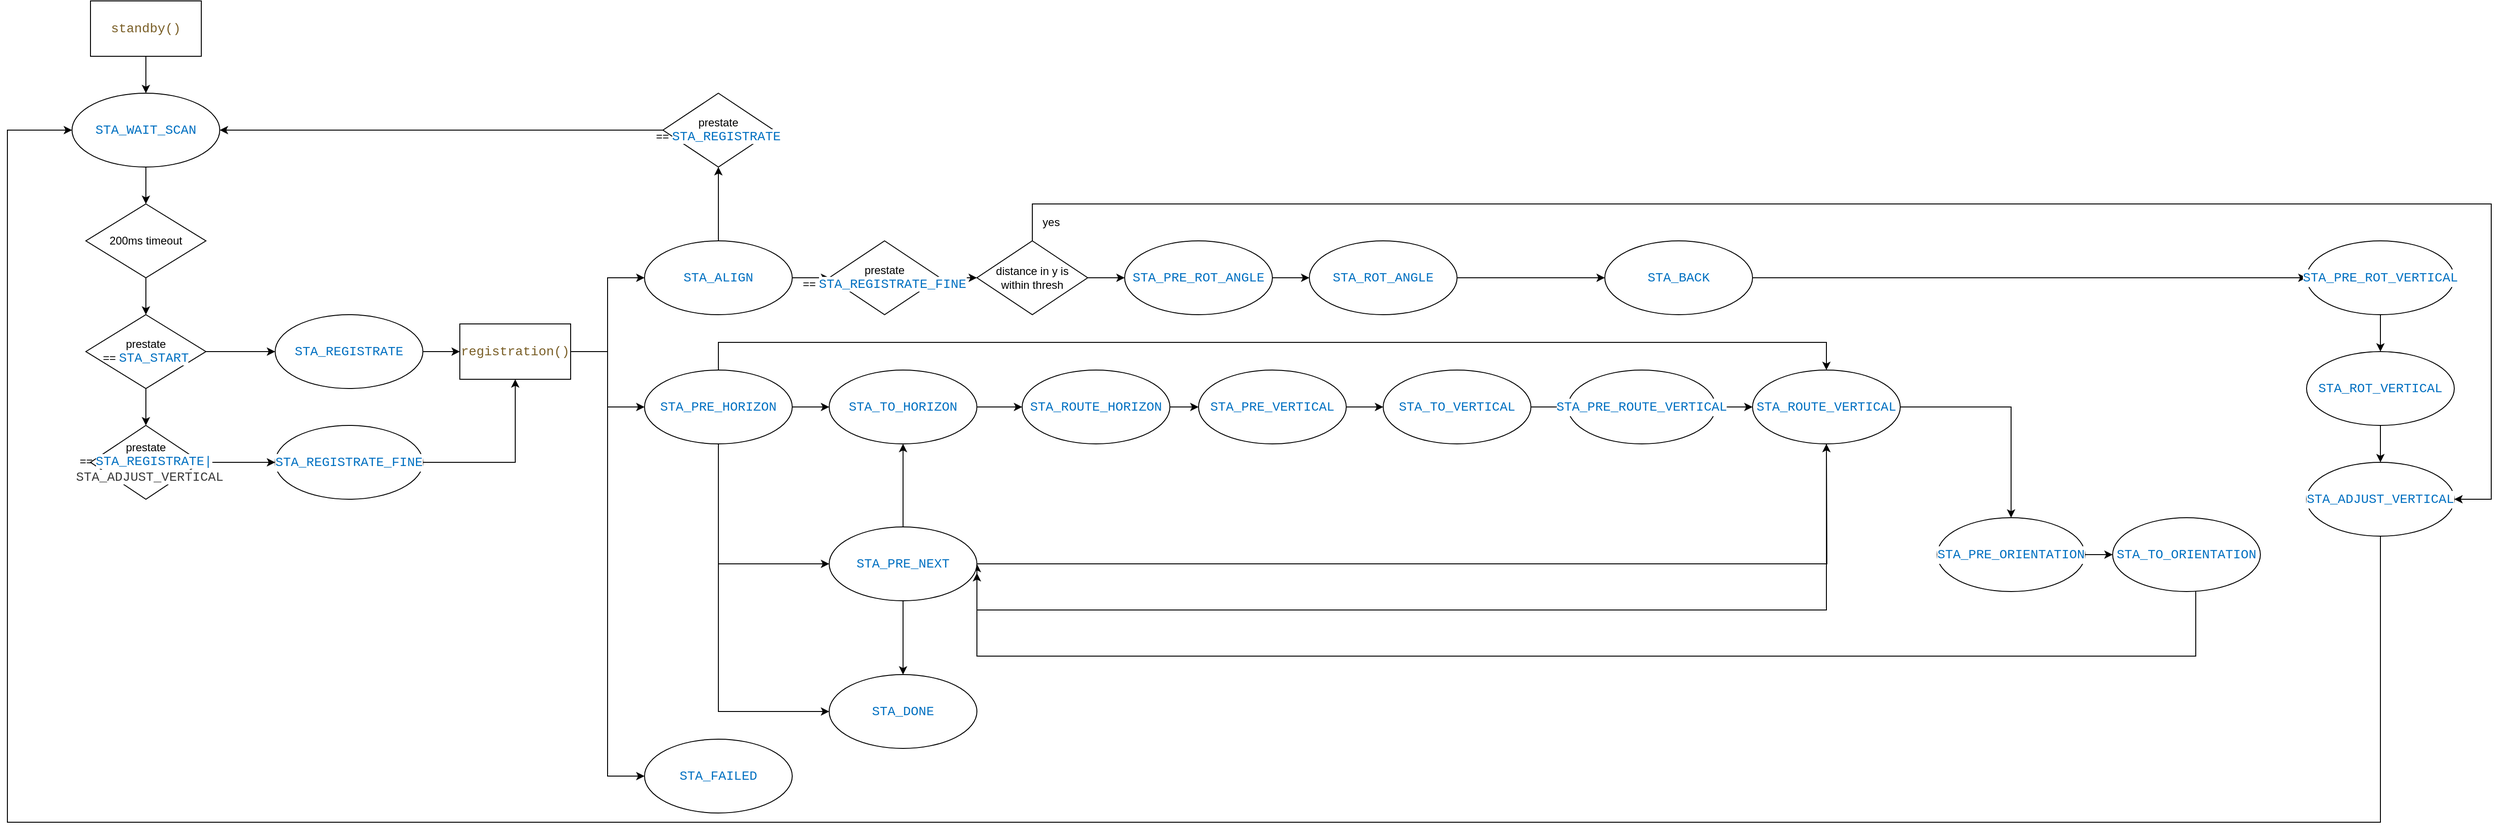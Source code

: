 <mxfile version="15.8.7" type="device" pages="2"><diagram id="l9FWyBnDOOhg4U37SiNT" name="Page-1"><mxGraphModel dx="1038" dy="737" grid="1" gridSize="10" guides="1" tooltips="1" connect="1" arrows="1" fold="1" page="1" pageScale="1" pageWidth="1169" pageHeight="827" math="0" shadow="0"><root><mxCell id="0"/><mxCell id="1" parent="0"/><mxCell id="QoWHIV-kgEG8GxANQtbI-22" style="edgeStyle=orthogonalEdgeStyle;rounded=0;orthogonalLoop=1;jettySize=auto;html=1;entryX=0;entryY=0.5;entryDx=0;entryDy=0;" parent="1" source="QoWHIV-kgEG8GxANQtbI-1" target="QoWHIV-kgEG8GxANQtbI-21" edge="1"><mxGeometry relative="1" as="geometry"/></mxCell><mxCell id="QoWHIV-kgEG8GxANQtbI-33" style="edgeStyle=orthogonalEdgeStyle;rounded=0;orthogonalLoop=1;jettySize=auto;html=1;entryX=0.5;entryY=1;entryDx=0;entryDy=0;" parent="1" source="QoWHIV-kgEG8GxANQtbI-1" target="QoWHIV-kgEG8GxANQtbI-30" edge="1"><mxGeometry relative="1" as="geometry"/></mxCell><mxCell id="QoWHIV-kgEG8GxANQtbI-1" value="&#10;&#10;&lt;div style=&quot;color: rgb(0, 0, 0); background-color: rgb(255, 255, 255); font-family: consolas, &amp;quot;courier new&amp;quot;, monospace; font-weight: normal; font-size: 14px; line-height: 19px;&quot;&gt;&lt;div&gt;&lt;span style=&quot;color: #0070c1&quot;&gt;STA_ALIGN&lt;/span&gt;&lt;/div&gt;&lt;/div&gt;&#10;&#10;" style="ellipse;whiteSpace=wrap;html=1;" parent="1" vertex="1"><mxGeometry x="760" y="320" width="160" height="80" as="geometry"/></mxCell><mxCell id="QoWHIV-kgEG8GxANQtbI-6" style="edgeStyle=orthogonalEdgeStyle;rounded=0;orthogonalLoop=1;jettySize=auto;html=1;exitX=0.5;exitY=1;exitDx=0;exitDy=0;entryX=0.5;entryY=0;entryDx=0;entryDy=0;" parent="1" source="QoWHIV-kgEG8GxANQtbI-2" target="QoWHIV-kgEG8GxANQtbI-5" edge="1"><mxGeometry relative="1" as="geometry"/></mxCell><mxCell id="QoWHIV-kgEG8GxANQtbI-2" value="&lt;div style=&quot;background-color: rgb(255 , 255 , 255) ; font-family: &amp;#34;consolas&amp;#34; , &amp;#34;courier new&amp;#34; , monospace ; font-size: 14px ; line-height: 19px&quot;&gt;&lt;span style=&quot;color: #0070c1&quot;&gt;STA_WAIT_SCAN&lt;/span&gt;&lt;/div&gt;" style="ellipse;whiteSpace=wrap;html=1;" parent="1" vertex="1"><mxGeometry x="140" y="160" width="160" height="80" as="geometry"/></mxCell><mxCell id="QoWHIV-kgEG8GxANQtbI-4" style="edgeStyle=orthogonalEdgeStyle;rounded=0;orthogonalLoop=1;jettySize=auto;html=1;exitX=0.5;exitY=1;exitDx=0;exitDy=0;entryX=0.5;entryY=0;entryDx=0;entryDy=0;" parent="1" source="QoWHIV-kgEG8GxANQtbI-3" target="QoWHIV-kgEG8GxANQtbI-2" edge="1"><mxGeometry relative="1" as="geometry"/></mxCell><mxCell id="QoWHIV-kgEG8GxANQtbI-3" value="&lt;div style=&quot;background-color: rgb(255 , 255 , 255) ; font-family: &amp;#34;consolas&amp;#34; , &amp;#34;courier new&amp;#34; , monospace ; font-size: 14px ; line-height: 19px&quot;&gt;&lt;span style=&quot;color: #795e26&quot;&gt;standby()&lt;/span&gt;&lt;/div&gt;" style="rounded=0;whiteSpace=wrap;html=1;" parent="1" vertex="1"><mxGeometry x="160" y="60" width="120" height="60" as="geometry"/></mxCell><mxCell id="QoWHIV-kgEG8GxANQtbI-12" style="edgeStyle=orthogonalEdgeStyle;rounded=0;orthogonalLoop=1;jettySize=auto;html=1;exitX=0.5;exitY=1;exitDx=0;exitDy=0;entryX=0.5;entryY=0;entryDx=0;entryDy=0;" parent="1" source="QoWHIV-kgEG8GxANQtbI-5" target="QoWHIV-kgEG8GxANQtbI-10" edge="1"><mxGeometry relative="1" as="geometry"/></mxCell><mxCell id="QoWHIV-kgEG8GxANQtbI-5" value="200ms timeout" style="rhombus;whiteSpace=wrap;html=1;" parent="1" vertex="1"><mxGeometry x="155" y="280" width="130" height="80" as="geometry"/></mxCell><mxCell id="QoWHIV-kgEG8GxANQtbI-17" style="edgeStyle=orthogonalEdgeStyle;rounded=0;orthogonalLoop=1;jettySize=auto;html=1;exitX=1;exitY=0.5;exitDx=0;exitDy=0;entryX=0;entryY=0.5;entryDx=0;entryDy=0;" parent="1" source="QoWHIV-kgEG8GxANQtbI-8" target="QoWHIV-kgEG8GxANQtbI-16" edge="1"><mxGeometry relative="1" as="geometry"/></mxCell><mxCell id="QoWHIV-kgEG8GxANQtbI-8" value="&#10;&#10;&lt;div style=&quot;color: rgb(0, 0, 0); background-color: rgb(255, 255, 255); font-family: consolas, &amp;quot;courier new&amp;quot;, monospace; font-weight: normal; font-size: 14px; line-height: 19px;&quot;&gt;&lt;div&gt;&lt;span style=&quot;color: #0070c1&quot;&gt;STA_REGISTRATE&lt;/span&gt;&lt;/div&gt;&lt;/div&gt;&#10;&#10;" style="ellipse;whiteSpace=wrap;html=1;" parent="1" vertex="1"><mxGeometry x="360" y="400" width="160" height="80" as="geometry"/></mxCell><mxCell id="QoWHIV-kgEG8GxANQtbI-45" style="edgeStyle=orthogonalEdgeStyle;rounded=0;orthogonalLoop=1;jettySize=auto;html=1;entryX=0.5;entryY=1;entryDx=0;entryDy=0;" parent="1" source="QoWHIV-kgEG8GxANQtbI-9" target="QoWHIV-kgEG8GxANQtbI-16" edge="1"><mxGeometry relative="1" as="geometry"/></mxCell><mxCell id="QoWHIV-kgEG8GxANQtbI-9" value="&lt;div style=&quot;background-color: rgb(255 , 255 , 255) ; font-family: &amp;#34;consolas&amp;#34; , &amp;#34;courier new&amp;#34; , monospace ; font-size: 14px ; line-height: 19px&quot;&gt;&lt;span style=&quot;color: #0070c1&quot;&gt;STA_REGISTRATE_FINE&lt;/span&gt;&lt;/div&gt;" style="ellipse;whiteSpace=wrap;html=1;" parent="1" vertex="1"><mxGeometry x="360" y="520" width="160" height="80" as="geometry"/></mxCell><mxCell id="QoWHIV-kgEG8GxANQtbI-11" style="edgeStyle=orthogonalEdgeStyle;rounded=0;orthogonalLoop=1;jettySize=auto;html=1;exitX=1;exitY=0.5;exitDx=0;exitDy=0;entryX=0;entryY=0.5;entryDx=0;entryDy=0;" parent="1" source="QoWHIV-kgEG8GxANQtbI-10" target="QoWHIV-kgEG8GxANQtbI-8" edge="1"><mxGeometry relative="1" as="geometry"/></mxCell><mxCell id="QoWHIV-kgEG8GxANQtbI-14" style="edgeStyle=orthogonalEdgeStyle;rounded=0;orthogonalLoop=1;jettySize=auto;html=1;exitX=0.5;exitY=1;exitDx=0;exitDy=0;entryX=0.5;entryY=0;entryDx=0;entryDy=0;" parent="1" source="QoWHIV-kgEG8GxANQtbI-10" target="QoWHIV-kgEG8GxANQtbI-13" edge="1"><mxGeometry relative="1" as="geometry"/></mxCell><mxCell id="QoWHIV-kgEG8GxANQtbI-10" value="prestate ==&amp;nbsp;&lt;span style=&quot;color: rgb(0 , 112 , 193) ; background-color: rgb(255 , 255 , 255) ; font-family: &amp;#34;consolas&amp;#34; , &amp;#34;courier new&amp;#34; , monospace ; font-size: 14px&quot;&gt;STA_START&lt;/span&gt;" style="rhombus;whiteSpace=wrap;html=1;" parent="1" vertex="1"><mxGeometry x="155" y="400" width="130" height="80" as="geometry"/></mxCell><mxCell id="QoWHIV-kgEG8GxANQtbI-15" style="edgeStyle=orthogonalEdgeStyle;rounded=0;orthogonalLoop=1;jettySize=auto;html=1;entryX=0;entryY=0.5;entryDx=0;entryDy=0;" parent="1" source="QoWHIV-kgEG8GxANQtbI-13" target="QoWHIV-kgEG8GxANQtbI-9" edge="1"><mxGeometry relative="1" as="geometry"/></mxCell><mxCell id="QoWHIV-kgEG8GxANQtbI-13" value="prestate ==&amp;nbsp;&lt;span style=&quot;color: rgb(0 , 112 , 193) ; background-color: rgb(255 , 255 , 255) ; font-family: &amp;quot;consolas&amp;quot; , &amp;quot;courier new&amp;quot; , monospace ; font-size: 14px&quot;&gt;STA_REGISTRATE|&lt;/span&gt;&lt;div&gt;&lt;span style=&quot;color: rgb(0 , 112 , 193) ; background-color: rgb(255 , 255 , 255) ; font-family: &amp;quot;consolas&amp;quot; , &amp;quot;courier new&amp;quot; , monospace ; font-size: 14px&quot;&gt;&amp;nbsp;&lt;/span&gt;&lt;span style=&quot;background-color: rgb(255, 255, 255); color: rgb(59, 59, 59); font-family: Consolas, &amp;quot;Courier New&amp;quot;, monospace; font-size: 14px; white-space: pre;&quot;&gt;STA_ADJUST_VERTICAL&lt;/span&gt;&lt;/div&gt;" style="rhombus;whiteSpace=wrap;html=1;" parent="1" vertex="1"><mxGeometry x="160" y="520" width="120" height="80" as="geometry"/></mxCell><mxCell id="QoWHIV-kgEG8GxANQtbI-19" style="edgeStyle=orthogonalEdgeStyle;rounded=0;orthogonalLoop=1;jettySize=auto;html=1;entryX=0;entryY=0.5;entryDx=0;entryDy=0;" parent="1" source="QoWHIV-kgEG8GxANQtbI-16" target="QoWHIV-kgEG8GxANQtbI-1" edge="1"><mxGeometry relative="1" as="geometry"/></mxCell><mxCell id="QoWHIV-kgEG8GxANQtbI-20" style="edgeStyle=orthogonalEdgeStyle;rounded=0;orthogonalLoop=1;jettySize=auto;html=1;entryX=0;entryY=0.5;entryDx=0;entryDy=0;" parent="1" source="QoWHIV-kgEG8GxANQtbI-16" target="QoWHIV-kgEG8GxANQtbI-18" edge="1"><mxGeometry relative="1" as="geometry"/></mxCell><mxCell id="QoWHIV-kgEG8GxANQtbI-47" style="edgeStyle=orthogonalEdgeStyle;rounded=0;orthogonalLoop=1;jettySize=auto;html=1;entryX=0;entryY=0.5;entryDx=0;entryDy=0;" parent="1" source="QoWHIV-kgEG8GxANQtbI-16" target="QoWHIV-kgEG8GxANQtbI-46" edge="1"><mxGeometry relative="1" as="geometry"/></mxCell><mxCell id="QoWHIV-kgEG8GxANQtbI-16" value="&lt;div style=&quot;background-color: rgb(255 , 255 , 255) ; font-family: &amp;#34;consolas&amp;#34; , &amp;#34;courier new&amp;#34; , monospace ; font-size: 14px ; line-height: 19px&quot;&gt;&lt;span style=&quot;color: #795e26&quot;&gt;registration()&lt;/span&gt;&lt;/div&gt;" style="rounded=0;whiteSpace=wrap;html=1;" parent="1" vertex="1"><mxGeometry x="560" y="410" width="120" height="60" as="geometry"/></mxCell><mxCell id="QoWHIV-kgEG8GxANQtbI-18" value="&lt;div style=&quot;background-color: rgb(255 , 255 , 255) ; font-family: &amp;#34;consolas&amp;#34; , &amp;#34;courier new&amp;#34; , monospace ; font-size: 14px ; line-height: 19px&quot;&gt;&lt;span style=&quot;color: #0070c1&quot;&gt;STA_FAILED&lt;/span&gt;&lt;/div&gt;" style="ellipse;whiteSpace=wrap;html=1;" parent="1" vertex="1"><mxGeometry x="760" y="860" width="160" height="80" as="geometry"/></mxCell><mxCell id="QoWHIV-kgEG8GxANQtbI-25" style="edgeStyle=orthogonalEdgeStyle;rounded=0;orthogonalLoop=1;jettySize=auto;html=1;entryX=0;entryY=0.5;entryDx=0;entryDy=0;" parent="1" source="QoWHIV-kgEG8GxANQtbI-21" target="QoWHIV-kgEG8GxANQtbI-24" edge="1"><mxGeometry relative="1" as="geometry"/></mxCell><mxCell id="QoWHIV-kgEG8GxANQtbI-21" value="prestate ==&amp;nbsp;&lt;span style=&quot;color: rgb(0 , 112 , 193) ; background-color: rgb(255 , 255 , 255) ; font-family: &amp;#34;consolas&amp;#34; , &amp;#34;courier new&amp;#34; , monospace ; font-size: 14px&quot;&gt;STA_REGISTRATE_FINE&lt;/span&gt;" style="rhombus;whiteSpace=wrap;html=1;" parent="1" vertex="1"><mxGeometry x="960" y="320" width="120" height="80" as="geometry"/></mxCell><mxCell id="QoWHIV-kgEG8GxANQtbI-27" style="edgeStyle=orthogonalEdgeStyle;rounded=0;orthogonalLoop=1;jettySize=auto;html=1;exitX=0.5;exitY=0;exitDx=0;exitDy=0;entryX=1;entryY=0.5;entryDx=0;entryDy=0;" parent="1" source="QoWHIV-kgEG8GxANQtbI-24" target="QoWHIV-kgEG8GxANQtbI-42" edge="1"><mxGeometry relative="1" as="geometry"><mxPoint x="1180" y="280" as="targetPoint"/><Array as="points"><mxPoint x="1180" y="280"/><mxPoint x="2760" y="280"/><mxPoint x="2760" y="600"/></Array></mxGeometry></mxCell><mxCell id="QoWHIV-kgEG8GxANQtbI-29" style="edgeStyle=orthogonalEdgeStyle;rounded=0;orthogonalLoop=1;jettySize=auto;html=1;entryX=0;entryY=0.5;entryDx=0;entryDy=0;" parent="1" source="QoWHIV-kgEG8GxANQtbI-24" target="QoWHIV-kgEG8GxANQtbI-26" edge="1"><mxGeometry relative="1" as="geometry"/></mxCell><mxCell id="QoWHIV-kgEG8GxANQtbI-24" value="distance in y is&lt;br&gt;within thresh" style="rhombus;whiteSpace=wrap;html=1;" parent="1" vertex="1"><mxGeometry x="1120" y="320" width="120" height="80" as="geometry"/></mxCell><mxCell id="QoWHIV-kgEG8GxANQtbI-35" style="edgeStyle=orthogonalEdgeStyle;rounded=0;orthogonalLoop=1;jettySize=auto;html=1;entryX=0;entryY=0.5;entryDx=0;entryDy=0;" parent="1" source="QoWHIV-kgEG8GxANQtbI-26" target="QoWHIV-kgEG8GxANQtbI-34" edge="1"><mxGeometry relative="1" as="geometry"/></mxCell><mxCell id="QoWHIV-kgEG8GxANQtbI-26" value="&lt;div style=&quot;background-color: rgb(255 , 255 , 255) ; font-family: &amp;#34;consolas&amp;#34; , &amp;#34;courier new&amp;#34; , monospace ; font-size: 14px ; line-height: 19px&quot;&gt;&lt;span style=&quot;color: #0070c1&quot;&gt;STA_PRE_ROT_ANGLE&lt;/span&gt;&lt;/div&gt;" style="ellipse;whiteSpace=wrap;html=1;" parent="1" vertex="1"><mxGeometry x="1280" y="320" width="160" height="80" as="geometry"/></mxCell><mxCell id="QoWHIV-kgEG8GxANQtbI-28" value="yes" style="text;html=1;align=center;verticalAlign=middle;resizable=0;points=[];autosize=1;strokeColor=none;fillColor=none;" parent="1" vertex="1"><mxGeometry x="1185" y="290" width="30" height="20" as="geometry"/></mxCell><mxCell id="QoWHIV-kgEG8GxANQtbI-32" style="edgeStyle=orthogonalEdgeStyle;rounded=0;orthogonalLoop=1;jettySize=auto;html=1;exitX=0;exitY=0.5;exitDx=0;exitDy=0;entryX=1;entryY=0.5;entryDx=0;entryDy=0;" parent="1" source="QoWHIV-kgEG8GxANQtbI-30" target="QoWHIV-kgEG8GxANQtbI-2" edge="1"><mxGeometry relative="1" as="geometry"/></mxCell><mxCell id="QoWHIV-kgEG8GxANQtbI-30" value="prestate ==&amp;nbsp;&lt;span style=&quot;color: rgb(0 , 112 , 193) ; background-color: rgb(255 , 255 , 255) ; font-family: &amp;#34;consolas&amp;#34; , &amp;#34;courier new&amp;#34; , monospace ; font-size: 14px&quot;&gt;STA_REGISTRATE&lt;/span&gt;" style="rhombus;whiteSpace=wrap;html=1;" parent="1" vertex="1"><mxGeometry x="780" y="160" width="120" height="80" as="geometry"/></mxCell><mxCell id="QoWHIV-kgEG8GxANQtbI-38" style="edgeStyle=orthogonalEdgeStyle;rounded=0;orthogonalLoop=1;jettySize=auto;html=1;entryX=0;entryY=0.5;entryDx=0;entryDy=0;" parent="1" source="QoWHIV-kgEG8GxANQtbI-34" target="QoWHIV-kgEG8GxANQtbI-36" edge="1"><mxGeometry relative="1" as="geometry"/></mxCell><mxCell id="QoWHIV-kgEG8GxANQtbI-34" value="&lt;div style=&quot;background-color: rgb(255 , 255 , 255) ; font-family: &amp;#34;consolas&amp;#34; , &amp;#34;courier new&amp;#34; , monospace ; font-size: 14px ; line-height: 19px&quot;&gt;&lt;div style=&quot;font-family: &amp;#34;consolas&amp;#34; , &amp;#34;courier new&amp;#34; , monospace ; line-height: 19px&quot;&gt;&lt;span style=&quot;color: #0070c1&quot;&gt;STA_ROT_ANGLE&lt;/span&gt;&lt;/div&gt;&lt;/div&gt;" style="ellipse;whiteSpace=wrap;html=1;" parent="1" vertex="1"><mxGeometry x="1480" y="320" width="160" height="80" as="geometry"/></mxCell><mxCell id="QoWHIV-kgEG8GxANQtbI-39" style="edgeStyle=orthogonalEdgeStyle;rounded=0;orthogonalLoop=1;jettySize=auto;html=1;entryX=0;entryY=0.5;entryDx=0;entryDy=0;" parent="1" source="QoWHIV-kgEG8GxANQtbI-36" target="QoWHIV-kgEG8GxANQtbI-37" edge="1"><mxGeometry relative="1" as="geometry"/></mxCell><mxCell id="QoWHIV-kgEG8GxANQtbI-36" value="&lt;div style=&quot;background-color: rgb(255 , 255 , 255) ; font-family: &amp;#34;consolas&amp;#34; , &amp;#34;courier new&amp;#34; , monospace ; font-size: 14px ; line-height: 19px&quot;&gt;&lt;div style=&quot;font-family: &amp;#34;consolas&amp;#34; , &amp;#34;courier new&amp;#34; , monospace ; line-height: 19px&quot;&gt;&lt;div style=&quot;font-family: &amp;#34;consolas&amp;#34; , &amp;#34;courier new&amp;#34; , monospace ; line-height: 19px&quot;&gt;&lt;span style=&quot;color: #0070c1&quot;&gt;STA_BACK&lt;/span&gt;&lt;/div&gt;&lt;/div&gt;&lt;/div&gt;" style="ellipse;whiteSpace=wrap;html=1;" parent="1" vertex="1"><mxGeometry x="1800" y="320" width="160" height="80" as="geometry"/></mxCell><mxCell id="QoWHIV-kgEG8GxANQtbI-41" style="edgeStyle=orthogonalEdgeStyle;rounded=0;orthogonalLoop=1;jettySize=auto;html=1;entryX=0.5;entryY=0;entryDx=0;entryDy=0;" parent="1" source="QoWHIV-kgEG8GxANQtbI-37" target="QoWHIV-kgEG8GxANQtbI-40" edge="1"><mxGeometry relative="1" as="geometry"/></mxCell><mxCell id="QoWHIV-kgEG8GxANQtbI-37" value="&lt;div style=&quot;background-color: rgb(255 , 255 , 255) ; font-family: &amp;#34;consolas&amp;#34; , &amp;#34;courier new&amp;#34; , monospace ; font-size: 14px ; line-height: 19px&quot;&gt;&lt;div style=&quot;font-family: &amp;#34;consolas&amp;#34; , &amp;#34;courier new&amp;#34; , monospace ; line-height: 19px&quot;&gt;&lt;div style=&quot;font-family: &amp;#34;consolas&amp;#34; , &amp;#34;courier new&amp;#34; , monospace ; line-height: 19px&quot;&gt;&lt;div style=&quot;font-family: &amp;#34;consolas&amp;#34; , &amp;#34;courier new&amp;#34; , monospace ; line-height: 19px&quot;&gt;&lt;span style=&quot;color: #0070c1&quot;&gt;STA_PRE_ROT_VERTICAL&lt;/span&gt;&lt;/div&gt;&lt;/div&gt;&lt;/div&gt;&lt;/div&gt;" style="ellipse;whiteSpace=wrap;html=1;" parent="1" vertex="1"><mxGeometry x="2560" y="320" width="160" height="80" as="geometry"/></mxCell><mxCell id="QoWHIV-kgEG8GxANQtbI-43" style="edgeStyle=orthogonalEdgeStyle;rounded=0;orthogonalLoop=1;jettySize=auto;html=1;exitX=0.5;exitY=1;exitDx=0;exitDy=0;entryX=0.5;entryY=0;entryDx=0;entryDy=0;" parent="1" source="QoWHIV-kgEG8GxANQtbI-40" target="QoWHIV-kgEG8GxANQtbI-42" edge="1"><mxGeometry relative="1" as="geometry"/></mxCell><mxCell id="QoWHIV-kgEG8GxANQtbI-40" value="&lt;div style=&quot;background-color: rgb(255 , 255 , 255) ; font-family: &amp;#34;consolas&amp;#34; , &amp;#34;courier new&amp;#34; , monospace ; font-size: 14px ; line-height: 19px&quot;&gt;&lt;div style=&quot;font-family: &amp;#34;consolas&amp;#34; , &amp;#34;courier new&amp;#34; , monospace ; line-height: 19px&quot;&gt;&lt;div style=&quot;font-family: &amp;#34;consolas&amp;#34; , &amp;#34;courier new&amp;#34; , monospace ; line-height: 19px&quot;&gt;&lt;div style=&quot;font-family: &amp;#34;consolas&amp;#34; , &amp;#34;courier new&amp;#34; , monospace ; line-height: 19px&quot;&gt;&lt;div style=&quot;font-family: &amp;#34;consolas&amp;#34; , &amp;#34;courier new&amp;#34; , monospace ; line-height: 19px&quot;&gt;&lt;span style=&quot;color: #0070c1&quot;&gt;STA_ROT_VERTICAL&lt;/span&gt;&lt;/div&gt;&lt;/div&gt;&lt;/div&gt;&lt;/div&gt;&lt;/div&gt;" style="ellipse;whiteSpace=wrap;html=1;" parent="1" vertex="1"><mxGeometry x="2560" y="440" width="160" height="80" as="geometry"/></mxCell><mxCell id="QoWHIV-kgEG8GxANQtbI-44" style="edgeStyle=orthogonalEdgeStyle;rounded=0;orthogonalLoop=1;jettySize=auto;html=1;exitX=0.5;exitY=1;exitDx=0;exitDy=0;entryX=0;entryY=0.5;entryDx=0;entryDy=0;" parent="1" source="QoWHIV-kgEG8GxANQtbI-42" target="QoWHIV-kgEG8GxANQtbI-2" edge="1"><mxGeometry relative="1" as="geometry"><Array as="points"><mxPoint x="2640" y="950"/><mxPoint x="70" y="950"/><mxPoint x="70" y="200"/></Array></mxGeometry></mxCell><mxCell id="QoWHIV-kgEG8GxANQtbI-42" value="&lt;div style=&quot;background-color: rgb(255 , 255 , 255) ; font-family: &amp;#34;consolas&amp;#34; , &amp;#34;courier new&amp;#34; , monospace ; font-size: 14px ; line-height: 19px&quot;&gt;&lt;div style=&quot;font-family: &amp;#34;consolas&amp;#34; , &amp;#34;courier new&amp;#34; , monospace ; line-height: 19px&quot;&gt;&lt;div style=&quot;font-family: &amp;#34;consolas&amp;#34; , &amp;#34;courier new&amp;#34; , monospace ; line-height: 19px&quot;&gt;&lt;div style=&quot;font-family: &amp;#34;consolas&amp;#34; , &amp;#34;courier new&amp;#34; , monospace ; line-height: 19px&quot;&gt;&lt;div style=&quot;font-family: &amp;#34;consolas&amp;#34; , &amp;#34;courier new&amp;#34; , monospace ; line-height: 19px&quot;&gt;&lt;div style=&quot;font-family: &amp;#34;consolas&amp;#34; , &amp;#34;courier new&amp;#34; , monospace ; line-height: 19px&quot;&gt;&lt;span style=&quot;color: #0070c1&quot;&gt;STA_ADJUST_VERTICAL&lt;/span&gt;&lt;/div&gt;&lt;/div&gt;&lt;/div&gt;&lt;/div&gt;&lt;/div&gt;&lt;/div&gt;" style="ellipse;whiteSpace=wrap;html=1;" parent="1" vertex="1"><mxGeometry x="2560" y="560" width="160" height="80" as="geometry"/></mxCell><mxCell id="QoWHIV-kgEG8GxANQtbI-49" style="edgeStyle=orthogonalEdgeStyle;rounded=0;orthogonalLoop=1;jettySize=auto;html=1;exitX=1;exitY=0.5;exitDx=0;exitDy=0;entryX=0;entryY=0.5;entryDx=0;entryDy=0;" parent="1" source="QoWHIV-kgEG8GxANQtbI-46" target="QoWHIV-kgEG8GxANQtbI-48" edge="1"><mxGeometry relative="1" as="geometry"/></mxCell><mxCell id="g8JUgaDyovOVWqCm_eGV-2" style="edgeStyle=orthogonalEdgeStyle;rounded=0;orthogonalLoop=1;jettySize=auto;html=1;exitX=0.5;exitY=1;exitDx=0;exitDy=0;entryX=0;entryY=0.5;entryDx=0;entryDy=0;" parent="1" source="QoWHIV-kgEG8GxANQtbI-46" target="g8JUgaDyovOVWqCm_eGV-1" edge="1"><mxGeometry relative="1" as="geometry"/></mxCell><mxCell id="g8JUgaDyovOVWqCm_eGV-4" style="edgeStyle=orthogonalEdgeStyle;rounded=0;orthogonalLoop=1;jettySize=auto;html=1;" parent="1" source="QoWHIV-kgEG8GxANQtbI-46" target="QoWHIV-kgEG8GxANQtbI-60" edge="1"><mxGeometry relative="1" as="geometry"><mxPoint x="2040" y="520" as="targetPoint"/><Array as="points"><mxPoint x="840" y="430"/><mxPoint x="2040" y="430"/></Array></mxGeometry></mxCell><mxCell id="g8JUgaDyovOVWqCm_eGV-11" style="edgeStyle=orthogonalEdgeStyle;rounded=0;orthogonalLoop=1;jettySize=auto;html=1;entryX=0;entryY=0.5;entryDx=0;entryDy=0;" parent="1" source="QoWHIV-kgEG8GxANQtbI-46" target="QoWHIV-kgEG8GxANQtbI-70" edge="1"><mxGeometry relative="1" as="geometry"><mxPoint x="910" y="820" as="targetPoint"/><Array as="points"><mxPoint x="840" y="830"/></Array></mxGeometry></mxCell><mxCell id="QoWHIV-kgEG8GxANQtbI-46" value="&lt;div style=&quot;background-color: rgb(255 , 255 , 255) ; font-family: &amp;#34;consolas&amp;#34; , &amp;#34;courier new&amp;#34; , monospace ; font-size: 14px ; line-height: 19px&quot;&gt;&lt;div style=&quot;font-family: &amp;#34;consolas&amp;#34; , &amp;#34;courier new&amp;#34; , monospace ; line-height: 19px&quot;&gt;&lt;span style=&quot;color: #0070c1&quot;&gt;STA_PRE_HORIZON&lt;/span&gt;&lt;/div&gt;&lt;/div&gt;" style="ellipse;whiteSpace=wrap;html=1;" parent="1" vertex="1"><mxGeometry x="760" y="460" width="160" height="80" as="geometry"/></mxCell><mxCell id="QoWHIV-kgEG8GxANQtbI-51" style="edgeStyle=orthogonalEdgeStyle;rounded=0;orthogonalLoop=1;jettySize=auto;html=1;exitX=1;exitY=0.5;exitDx=0;exitDy=0;entryX=0;entryY=0.5;entryDx=0;entryDy=0;" parent="1" source="QoWHIV-kgEG8GxANQtbI-48" target="QoWHIV-kgEG8GxANQtbI-50" edge="1"><mxGeometry relative="1" as="geometry"/></mxCell><mxCell id="QoWHIV-kgEG8GxANQtbI-48" value="&lt;div style=&quot;background-color: rgb(255 , 255 , 255) ; font-family: &amp;#34;consolas&amp;#34; , &amp;#34;courier new&amp;#34; , monospace ; font-size: 14px ; line-height: 19px&quot;&gt;&lt;div style=&quot;font-family: &amp;#34;consolas&amp;#34; , &amp;#34;courier new&amp;#34; , monospace ; line-height: 19px&quot;&gt;&lt;div style=&quot;font-family: &amp;#34;consolas&amp;#34; , &amp;#34;courier new&amp;#34; , monospace ; line-height: 19px&quot;&gt;&lt;span style=&quot;color: #0070c1&quot;&gt;STA_TO_HORIZON&lt;/span&gt;&lt;/div&gt;&lt;/div&gt;&lt;/div&gt;" style="ellipse;whiteSpace=wrap;html=1;" parent="1" vertex="1"><mxGeometry x="960" y="460" width="160" height="80" as="geometry"/></mxCell><mxCell id="QoWHIV-kgEG8GxANQtbI-55" style="edgeStyle=orthogonalEdgeStyle;rounded=0;orthogonalLoop=1;jettySize=auto;html=1;exitX=1;exitY=0.5;exitDx=0;exitDy=0;entryX=0;entryY=0.5;entryDx=0;entryDy=0;" parent="1" source="QoWHIV-kgEG8GxANQtbI-50" target="QoWHIV-kgEG8GxANQtbI-52" edge="1"><mxGeometry relative="1" as="geometry"/></mxCell><mxCell id="QoWHIV-kgEG8GxANQtbI-50" value="&lt;div style=&quot;background-color: rgb(255 , 255 , 255) ; font-family: &amp;#34;consolas&amp;#34; , &amp;#34;courier new&amp;#34; , monospace ; font-size: 14px ; line-height: 19px&quot;&gt;&lt;div style=&quot;font-family: &amp;#34;consolas&amp;#34; , &amp;#34;courier new&amp;#34; , monospace ; line-height: 19px&quot;&gt;&lt;div style=&quot;font-family: &amp;#34;consolas&amp;#34; , &amp;#34;courier new&amp;#34; , monospace ; line-height: 19px&quot;&gt;&lt;div style=&quot;font-family: &amp;#34;consolas&amp;#34; , &amp;#34;courier new&amp;#34; , monospace ; line-height: 19px&quot;&gt;&lt;span style=&quot;color: #0070c1&quot;&gt;STA_ROUTE_HORIZON&lt;/span&gt;&lt;/div&gt;&lt;/div&gt;&lt;/div&gt;&lt;/div&gt;" style="ellipse;whiteSpace=wrap;html=1;" parent="1" vertex="1"><mxGeometry x="1169" y="460" width="160" height="80" as="geometry"/></mxCell><mxCell id="QoWHIV-kgEG8GxANQtbI-57" style="edgeStyle=orthogonalEdgeStyle;rounded=0;orthogonalLoop=1;jettySize=auto;html=1;entryX=0;entryY=0.5;entryDx=0;entryDy=0;" parent="1" source="QoWHIV-kgEG8GxANQtbI-52" target="QoWHIV-kgEG8GxANQtbI-56" edge="1"><mxGeometry relative="1" as="geometry"/></mxCell><mxCell id="QoWHIV-kgEG8GxANQtbI-52" value="&lt;div style=&quot;background-color: rgb(255 , 255 , 255) ; font-family: &amp;#34;consolas&amp;#34; , &amp;#34;courier new&amp;#34; , monospace ; font-size: 14px ; line-height: 19px&quot;&gt;&lt;div style=&quot;font-family: &amp;#34;consolas&amp;#34; , &amp;#34;courier new&amp;#34; , monospace ; line-height: 19px&quot;&gt;&lt;div style=&quot;font-family: &amp;#34;consolas&amp;#34; , &amp;#34;courier new&amp;#34; , monospace ; line-height: 19px&quot;&gt;&lt;div style=&quot;font-family: &amp;#34;consolas&amp;#34; , &amp;#34;courier new&amp;#34; , monospace ; line-height: 19px&quot;&gt;&lt;div style=&quot;font-family: &amp;#34;consolas&amp;#34; , &amp;#34;courier new&amp;#34; , monospace ; line-height: 19px&quot;&gt;&lt;span style=&quot;color: #0070c1&quot;&gt;STA_PRE_VERTICAL&lt;/span&gt;&lt;/div&gt;&lt;/div&gt;&lt;/div&gt;&lt;/div&gt;&lt;/div&gt;" style="ellipse;whiteSpace=wrap;html=1;" parent="1" vertex="1"><mxGeometry x="1360" y="460" width="160" height="80" as="geometry"/></mxCell><mxCell id="QoWHIV-kgEG8GxANQtbI-59" style="edgeStyle=orthogonalEdgeStyle;rounded=0;orthogonalLoop=1;jettySize=auto;html=1;exitX=1;exitY=0.5;exitDx=0;exitDy=0;entryX=0;entryY=0.5;entryDx=0;entryDy=0;" parent="1" source="QoWHIV-kgEG8GxANQtbI-56" target="QoWHIV-kgEG8GxANQtbI-58" edge="1"><mxGeometry relative="1" as="geometry"/></mxCell><mxCell id="QoWHIV-kgEG8GxANQtbI-56" value="&lt;div style=&quot;background-color: rgb(255 , 255 , 255) ; font-family: &amp;#34;consolas&amp;#34; , &amp;#34;courier new&amp;#34; , monospace ; font-size: 14px ; line-height: 19px&quot;&gt;&lt;div style=&quot;font-family: &amp;#34;consolas&amp;#34; , &amp;#34;courier new&amp;#34; , monospace ; line-height: 19px&quot;&gt;&lt;div style=&quot;font-family: &amp;#34;consolas&amp;#34; , &amp;#34;courier new&amp;#34; , monospace ; line-height: 19px&quot;&gt;&lt;div style=&quot;font-family: &amp;#34;consolas&amp;#34; , &amp;#34;courier new&amp;#34; , monospace ; line-height: 19px&quot;&gt;&lt;div style=&quot;font-family: &amp;#34;consolas&amp;#34; , &amp;#34;courier new&amp;#34; , monospace ; line-height: 19px&quot;&gt;&lt;div style=&quot;font-family: &amp;#34;consolas&amp;#34; , &amp;#34;courier new&amp;#34; , monospace ; line-height: 19px&quot;&gt;&lt;span style=&quot;color: #0070c1&quot;&gt;STA_TO_VERTICAL&lt;/span&gt;&lt;/div&gt;&lt;/div&gt;&lt;/div&gt;&lt;/div&gt;&lt;/div&gt;&lt;/div&gt;" style="ellipse;whiteSpace=wrap;html=1;" parent="1" vertex="1"><mxGeometry x="1560" y="460" width="160" height="80" as="geometry"/></mxCell><mxCell id="QoWHIV-kgEG8GxANQtbI-61" style="edgeStyle=orthogonalEdgeStyle;rounded=0;orthogonalLoop=1;jettySize=auto;html=1;entryX=0;entryY=0.5;entryDx=0;entryDy=0;" parent="1" source="QoWHIV-kgEG8GxANQtbI-58" target="QoWHIV-kgEG8GxANQtbI-60" edge="1"><mxGeometry relative="1" as="geometry"/></mxCell><mxCell id="QoWHIV-kgEG8GxANQtbI-58" value="&lt;div style=&quot;background-color: rgb(255 , 255 , 255) ; font-family: &amp;#34;consolas&amp;#34; , &amp;#34;courier new&amp;#34; , monospace ; font-size: 14px ; line-height: 19px&quot;&gt;&lt;div style=&quot;font-family: &amp;#34;consolas&amp;#34; , &amp;#34;courier new&amp;#34; , monospace ; line-height: 19px&quot;&gt;&lt;div style=&quot;font-family: &amp;#34;consolas&amp;#34; , &amp;#34;courier new&amp;#34; , monospace ; line-height: 19px&quot;&gt;&lt;div style=&quot;font-family: &amp;#34;consolas&amp;#34; , &amp;#34;courier new&amp;#34; , monospace ; line-height: 19px&quot;&gt;&lt;div style=&quot;font-family: &amp;#34;consolas&amp;#34; , &amp;#34;courier new&amp;#34; , monospace ; line-height: 19px&quot;&gt;&lt;div style=&quot;font-family: &amp;#34;consolas&amp;#34; , &amp;#34;courier new&amp;#34; , monospace ; line-height: 19px&quot;&gt;&lt;div style=&quot;font-family: &amp;#34;consolas&amp;#34; , &amp;#34;courier new&amp;#34; , monospace ; line-height: 19px&quot;&gt;&lt;span style=&quot;color: #0070c1&quot;&gt;STA_PRE_ROUTE_VERTICAL&lt;/span&gt;&lt;/div&gt;&lt;/div&gt;&lt;/div&gt;&lt;/div&gt;&lt;/div&gt;&lt;/div&gt;&lt;/div&gt;" style="ellipse;whiteSpace=wrap;html=1;" parent="1" vertex="1"><mxGeometry x="1760" y="460" width="160" height="80" as="geometry"/></mxCell><mxCell id="g8JUgaDyovOVWqCm_eGV-12" style="edgeStyle=orthogonalEdgeStyle;rounded=0;orthogonalLoop=1;jettySize=auto;html=1;" parent="1" source="QoWHIV-kgEG8GxANQtbI-60" edge="1"><mxGeometry relative="1" as="geometry"><mxPoint x="1120" y="680" as="targetPoint"/><Array as="points"><mxPoint x="2040" y="720"/><mxPoint x="1120" y="720"/></Array></mxGeometry></mxCell><mxCell id="g8JUgaDyovOVWqCm_eGV-13" style="edgeStyle=orthogonalEdgeStyle;rounded=0;orthogonalLoop=1;jettySize=auto;html=1;entryX=0.5;entryY=0;entryDx=0;entryDy=0;" parent="1" source="QoWHIV-kgEG8GxANQtbI-60" target="QoWHIV-kgEG8GxANQtbI-64" edge="1"><mxGeometry relative="1" as="geometry"/></mxCell><mxCell id="QoWHIV-kgEG8GxANQtbI-60" value="&lt;div style=&quot;background-color: rgb(255 , 255 , 255) ; font-family: &amp;#34;consolas&amp;#34; , &amp;#34;courier new&amp;#34; , monospace ; font-size: 14px ; line-height: 19px&quot;&gt;&lt;div style=&quot;font-family: &amp;#34;consolas&amp;#34; , &amp;#34;courier new&amp;#34; , monospace ; line-height: 19px&quot;&gt;&lt;div style=&quot;font-family: &amp;#34;consolas&amp;#34; , &amp;#34;courier new&amp;#34; , monospace ; line-height: 19px&quot;&gt;&lt;div style=&quot;font-family: &amp;#34;consolas&amp;#34; , &amp;#34;courier new&amp;#34; , monospace ; line-height: 19px&quot;&gt;&lt;div style=&quot;font-family: &amp;#34;consolas&amp;#34; , &amp;#34;courier new&amp;#34; , monospace ; line-height: 19px&quot;&gt;&lt;div style=&quot;font-family: &amp;#34;consolas&amp;#34; , &amp;#34;courier new&amp;#34; , monospace ; line-height: 19px&quot;&gt;&lt;div style=&quot;font-family: &amp;#34;consolas&amp;#34; , &amp;#34;courier new&amp;#34; , monospace ; line-height: 19px&quot;&gt;&lt;div style=&quot;font-family: &amp;#34;consolas&amp;#34; , &amp;#34;courier new&amp;#34; , monospace ; line-height: 19px&quot;&gt;&lt;span style=&quot;color: #0070c1&quot;&gt;STA_ROUTE_VERTICAL&lt;/span&gt;&lt;/div&gt;&lt;/div&gt;&lt;/div&gt;&lt;/div&gt;&lt;/div&gt;&lt;/div&gt;&lt;/div&gt;&lt;/div&gt;" style="ellipse;whiteSpace=wrap;html=1;" parent="1" vertex="1"><mxGeometry x="1960" y="460" width="160" height="80" as="geometry"/></mxCell><mxCell id="QoWHIV-kgEG8GxANQtbI-68" style="edgeStyle=orthogonalEdgeStyle;rounded=0;orthogonalLoop=1;jettySize=auto;html=1;entryX=0;entryY=0.5;entryDx=0;entryDy=0;" parent="1" source="QoWHIV-kgEG8GxANQtbI-64" target="QoWHIV-kgEG8GxANQtbI-67" edge="1"><mxGeometry relative="1" as="geometry"/></mxCell><mxCell id="QoWHIV-kgEG8GxANQtbI-64" value="&lt;div style=&quot;background-color: rgb(255 , 255 , 255) ; font-family: &amp;#34;consolas&amp;#34; , &amp;#34;courier new&amp;#34; , monospace ; font-size: 14px ; line-height: 19px&quot;&gt;&lt;div style=&quot;font-family: &amp;#34;consolas&amp;#34; , &amp;#34;courier new&amp;#34; , monospace ; line-height: 19px&quot;&gt;&lt;div style=&quot;font-family: &amp;#34;consolas&amp;#34; , &amp;#34;courier new&amp;#34; , monospace ; line-height: 19px&quot;&gt;&lt;div style=&quot;font-family: &amp;#34;consolas&amp;#34; , &amp;#34;courier new&amp;#34; , monospace ; line-height: 19px&quot;&gt;&lt;div style=&quot;font-family: &amp;#34;consolas&amp;#34; , &amp;#34;courier new&amp;#34; , monospace ; line-height: 19px&quot;&gt;&lt;div style=&quot;font-family: &amp;#34;consolas&amp;#34; , &amp;#34;courier new&amp;#34; , monospace ; line-height: 19px&quot;&gt;&lt;div style=&quot;font-family: &amp;#34;consolas&amp;#34; , &amp;#34;courier new&amp;#34; , monospace ; line-height: 19px&quot;&gt;&lt;div style=&quot;font-family: &amp;#34;consolas&amp;#34; , &amp;#34;courier new&amp;#34; , monospace ; line-height: 19px&quot;&gt;&lt;div style=&quot;font-family: &amp;#34;consolas&amp;#34; , &amp;#34;courier new&amp;#34; , monospace ; line-height: 19px&quot;&gt;&lt;div style=&quot;font-family: &amp;#34;consolas&amp;#34; , &amp;#34;courier new&amp;#34; , monospace ; line-height: 19px&quot;&gt;&lt;span style=&quot;color: #0070c1&quot;&gt;STA_PRE_ORIENTATION&lt;/span&gt;&lt;/div&gt;&lt;/div&gt;&lt;/div&gt;&lt;/div&gt;&lt;/div&gt;&lt;/div&gt;&lt;/div&gt;&lt;/div&gt;&lt;/div&gt;&lt;/div&gt;" style="ellipse;whiteSpace=wrap;html=1;" parent="1" vertex="1"><mxGeometry x="2160" y="620" width="160" height="80" as="geometry"/></mxCell><mxCell id="QoWHIV-kgEG8GxANQtbI-73" style="edgeStyle=orthogonalEdgeStyle;rounded=0;orthogonalLoop=1;jettySize=auto;html=1;entryX=1;entryY=0.5;entryDx=0;entryDy=0;" parent="1" source="QoWHIV-kgEG8GxANQtbI-67" target="g8JUgaDyovOVWqCm_eGV-1" edge="1"><mxGeometry relative="1" as="geometry"><Array as="points"><mxPoint x="2440" y="770"/><mxPoint x="1120" y="770"/></Array></mxGeometry></mxCell><mxCell id="QoWHIV-kgEG8GxANQtbI-67" value="&lt;div style=&quot;background-color: rgb(255 , 255 , 255) ; font-family: &amp;#34;consolas&amp;#34; , &amp;#34;courier new&amp;#34; , monospace ; font-size: 14px ; line-height: 19px&quot;&gt;&lt;div style=&quot;font-family: &amp;#34;consolas&amp;#34; , &amp;#34;courier new&amp;#34; , monospace ; line-height: 19px&quot;&gt;&lt;div style=&quot;font-family: &amp;#34;consolas&amp;#34; , &amp;#34;courier new&amp;#34; , monospace ; line-height: 19px&quot;&gt;&lt;div style=&quot;font-family: &amp;#34;consolas&amp;#34; , &amp;#34;courier new&amp;#34; , monospace ; line-height: 19px&quot;&gt;&lt;div style=&quot;font-family: &amp;#34;consolas&amp;#34; , &amp;#34;courier new&amp;#34; , monospace ; line-height: 19px&quot;&gt;&lt;div style=&quot;font-family: &amp;#34;consolas&amp;#34; , &amp;#34;courier new&amp;#34; , monospace ; line-height: 19px&quot;&gt;&lt;div style=&quot;font-family: &amp;#34;consolas&amp;#34; , &amp;#34;courier new&amp;#34; , monospace ; line-height: 19px&quot;&gt;&lt;div style=&quot;font-family: &amp;#34;consolas&amp;#34; , &amp;#34;courier new&amp;#34; , monospace ; line-height: 19px&quot;&gt;&lt;div style=&quot;font-family: &amp;#34;consolas&amp;#34; , &amp;#34;courier new&amp;#34; , monospace ; line-height: 19px&quot;&gt;&lt;div style=&quot;font-family: &amp;#34;consolas&amp;#34; , &amp;#34;courier new&amp;#34; , monospace ; line-height: 19px&quot;&gt;&lt;div style=&quot;font-family: &amp;#34;consolas&amp;#34; , &amp;#34;courier new&amp;#34; , monospace ; line-height: 19px&quot;&gt;&lt;span style=&quot;color: #0070c1&quot;&gt;STA_TO_ORIENTATION&lt;/span&gt;&lt;/div&gt;&lt;/div&gt;&lt;/div&gt;&lt;/div&gt;&lt;/div&gt;&lt;/div&gt;&lt;/div&gt;&lt;/div&gt;&lt;/div&gt;&lt;/div&gt;&lt;/div&gt;" style="ellipse;whiteSpace=wrap;html=1;" parent="1" vertex="1"><mxGeometry x="2350" y="620" width="160" height="80" as="geometry"/></mxCell><mxCell id="QoWHIV-kgEG8GxANQtbI-70" value="&lt;div style=&quot;background-color: rgb(255 , 255 , 255) ; font-family: &amp;#34;consolas&amp;#34; , &amp;#34;courier new&amp;#34; , monospace ; font-size: 14px ; line-height: 19px&quot;&gt;&lt;div style=&quot;font-family: &amp;#34;consolas&amp;#34; , &amp;#34;courier new&amp;#34; , monospace ; line-height: 19px&quot;&gt;&lt;div style=&quot;font-family: &amp;#34;consolas&amp;#34; , &amp;#34;courier new&amp;#34; , monospace ; line-height: 19px&quot;&gt;&lt;div style=&quot;font-family: &amp;#34;consolas&amp;#34; , &amp;#34;courier new&amp;#34; , monospace ; line-height: 19px&quot;&gt;&lt;div style=&quot;font-family: &amp;#34;consolas&amp;#34; , &amp;#34;courier new&amp;#34; , monospace ; line-height: 19px&quot;&gt;&lt;div style=&quot;font-family: &amp;#34;consolas&amp;#34; , &amp;#34;courier new&amp;#34; , monospace ; line-height: 19px&quot;&gt;&lt;div style=&quot;font-family: &amp;#34;consolas&amp;#34; , &amp;#34;courier new&amp;#34; , monospace ; line-height: 19px&quot;&gt;&lt;div style=&quot;font-family: &amp;#34;consolas&amp;#34; , &amp;#34;courier new&amp;#34; , monospace ; line-height: 19px&quot;&gt;&lt;div style=&quot;font-family: &amp;#34;consolas&amp;#34; , &amp;#34;courier new&amp;#34; , monospace ; line-height: 19px&quot;&gt;&lt;span style=&quot;color: #0070c1&quot;&gt;STA_DONE&lt;/span&gt;&lt;/div&gt;&lt;/div&gt;&lt;/div&gt;&lt;/div&gt;&lt;/div&gt;&lt;/div&gt;&lt;/div&gt;&lt;/div&gt;&lt;/div&gt;" style="ellipse;whiteSpace=wrap;html=1;" parent="1" vertex="1"><mxGeometry x="960" y="790" width="160" height="80" as="geometry"/></mxCell><mxCell id="g8JUgaDyovOVWqCm_eGV-5" style="edgeStyle=orthogonalEdgeStyle;rounded=0;orthogonalLoop=1;jettySize=auto;html=1;" parent="1" source="g8JUgaDyovOVWqCm_eGV-1" target="QoWHIV-kgEG8GxANQtbI-48" edge="1"><mxGeometry relative="1" as="geometry"/></mxCell><mxCell id="g8JUgaDyovOVWqCm_eGV-6" style="edgeStyle=orthogonalEdgeStyle;rounded=0;orthogonalLoop=1;jettySize=auto;html=1;" parent="1" source="g8JUgaDyovOVWqCm_eGV-1" edge="1"><mxGeometry relative="1" as="geometry"><mxPoint x="2040" y="540" as="targetPoint"/></mxGeometry></mxCell><mxCell id="g8JUgaDyovOVWqCm_eGV-8" style="edgeStyle=orthogonalEdgeStyle;rounded=0;orthogonalLoop=1;jettySize=auto;html=1;entryX=0.5;entryY=0;entryDx=0;entryDy=0;" parent="1" source="g8JUgaDyovOVWqCm_eGV-1" target="QoWHIV-kgEG8GxANQtbI-70" edge="1"><mxGeometry relative="1" as="geometry"/></mxCell><mxCell id="g8JUgaDyovOVWqCm_eGV-1" value="&lt;div style=&quot;background-color: rgb(255 , 255 , 255) ; font-family: &amp;quot;consolas&amp;quot; , &amp;quot;courier new&amp;quot; , monospace ; font-size: 14px ; line-height: 19px&quot;&gt;&lt;div style=&quot;font-family: &amp;quot;consolas&amp;quot; , &amp;quot;courier new&amp;quot; , monospace ; line-height: 19px&quot;&gt;&lt;span style=&quot;color: #0070c1&quot;&gt;STA_PRE_NEXT&lt;/span&gt;&lt;/div&gt;&lt;/div&gt;" style="ellipse;whiteSpace=wrap;html=1;" parent="1" vertex="1"><mxGeometry x="960" y="630" width="160" height="80" as="geometry"/></mxCell></root></mxGraphModel></diagram><diagram id="xvQNt_-WgmLB8X9yWaBC" name="Page-2"><mxGraphModel dx="1038" dy="737" grid="1" gridSize="10" guides="1" tooltips="1" connect="1" arrows="1" fold="1" page="1" pageScale="1" pageWidth="1169" pageHeight="827" math="0" shadow="0"><root><mxCell id="E4xAJj0CBZcoo7xj7lMq-0"/><mxCell id="E4xAJj0CBZcoo7xj7lMq-1" parent="E4xAJj0CBZcoo7xj7lMq-0"/><mxCell id="YhuJ4JADn0FV57TJB7Jg-1" value="&lt;div style=&quot;background-color: rgb(255 , 255 , 255) ; font-family: &amp;#34;consolas&amp;#34; , &amp;#34;courier new&amp;#34; , monospace ; font-size: 14px ; line-height: 19px&quot;&gt;&lt;div style=&quot;color: rgb(59 , 59 , 59) ; font-family: &amp;#34;consolas&amp;#34; , &amp;#34;courier new&amp;#34; , monospace ; line-height: 19px&quot;&gt;&lt;span style=&quot;color: #0070c1&quot;&gt;STA_OFFSET_YAW&lt;/span&gt;&lt;/div&gt;&lt;/div&gt;" style="ellipse;whiteSpace=wrap;html=1;" vertex="1" parent="E4xAJj0CBZcoo7xj7lMq-1"><mxGeometry x="80" y="160" width="160" height="80" as="geometry"/></mxCell><mxCell id="M2ltBVWbIbfmCpkhWMew-71" style="edgeStyle=orthogonalEdgeStyle;rounded=0;orthogonalLoop=1;jettySize=auto;html=1;exitX=0.5;exitY=1;exitDx=0;exitDy=0;entryX=0.5;entryY=0;entryDx=0;entryDy=0;" edge="1" parent="E4xAJj0CBZcoo7xj7lMq-1" source="YhuJ4JADn0FV57TJB7Jg-3" target="YhuJ4JADn0FV57TJB7Jg-1"><mxGeometry relative="1" as="geometry"/></mxCell><mxCell id="YhuJ4JADn0FV57TJB7Jg-3" value="&lt;div style=&quot;background-color: rgb(255 , 255 , 255) ; font-family: &amp;#34;consolas&amp;#34; , &amp;#34;courier new&amp;#34; , monospace ; font-size: 14px ; line-height: 19px&quot;&gt;&lt;span style=&quot;color: #795e26&quot;&gt;standby()&lt;/span&gt;&lt;/div&gt;" style="rounded=0;whiteSpace=wrap;html=1;" vertex="1" parent="E4xAJj0CBZcoo7xj7lMq-1"><mxGeometry x="100" y="50" width="120" height="60" as="geometry"/></mxCell><mxCell id="M2ltBVWbIbfmCpkhWMew-72" value="&lt;div style=&quot;background-color: rgb(255 , 255 , 255) ; font-family: &amp;#34;consolas&amp;#34; , &amp;#34;courier new&amp;#34; , monospace ; font-size: 14px ; line-height: 19px&quot;&gt;&lt;div style=&quot;color: rgb(59 , 59 , 59) ; font-family: &amp;#34;consolas&amp;#34; , &amp;#34;courier new&amp;#34; , monospace ; line-height: 19px&quot;&gt;&lt;div style=&quot;font-family: &amp;#34;consolas&amp;#34; , &amp;#34;courier new&amp;#34; , monospace ; line-height: 19px&quot;&gt;&lt;span style=&quot;color: #0070c1&quot;&gt;STA_OFFSET_ROTATING&lt;/span&gt;&lt;/div&gt;&lt;/div&gt;&lt;/div&gt;" style="ellipse;whiteSpace=wrap;html=1;strokeWidth=6;" vertex="1" parent="E4xAJj0CBZcoo7xj7lMq-1"><mxGeometry x="400" y="160" width="160" height="80" as="geometry"/></mxCell><mxCell id="M2ltBVWbIbfmCpkhWMew-77" value="yaw != 0" style="text;html=1;align=center;verticalAlign=middle;resizable=0;points=[];autosize=1;strokeColor=none;fillColor=none;" vertex="1" parent="E4xAJj0CBZcoo7xj7lMq-1"><mxGeometry x="250" y="210" width="60" height="20" as="geometry"/></mxCell><mxCell id="M2ltBVWbIbfmCpkhWMew-81" value="&lt;div style=&quot;background-color: rgb(255 , 255 , 255) ; font-family: &amp;#34;consolas&amp;#34; , &amp;#34;courier new&amp;#34; , monospace ; font-size: 14px ; line-height: 19px&quot;&gt;&lt;div style=&quot;color: rgb(59 , 59 , 59) ; font-family: &amp;#34;consolas&amp;#34; , &amp;#34;courier new&amp;#34; , monospace ; line-height: 19px&quot;&gt;&lt;div style=&quot;font-family: &amp;#34;consolas&amp;#34; , &amp;#34;courier new&amp;#34; , monospace ; line-height: 19px&quot;&gt;&lt;div style=&quot;font-family: &amp;#34;consolas&amp;#34; , &amp;#34;courier new&amp;#34; , monospace ; line-height: 19px&quot;&gt;&lt;span style=&quot;color: #0070c1&quot;&gt;STA_OFFSET_Y&lt;/span&gt;&lt;/div&gt;&lt;/div&gt;&lt;/div&gt;&lt;/div&gt;" style="ellipse;whiteSpace=wrap;html=1;" vertex="1" parent="E4xAJj0CBZcoo7xj7lMq-1"><mxGeometry x="720" y="160" width="160" height="80" as="geometry"/></mxCell><mxCell id="M2ltBVWbIbfmCpkhWMew-83" value="" style="curved=1;endArrow=classic;html=1;rounded=0;exitX=1;exitY=0;exitDx=0;exitDy=0;entryX=0;entryY=0;entryDx=0;entryDy=0;" edge="1" parent="E4xAJj0CBZcoo7xj7lMq-1" source="M2ltBVWbIbfmCpkhWMew-72" target="M2ltBVWbIbfmCpkhWMew-81"><mxGeometry width="50" height="50" relative="1" as="geometry"><mxPoint x="630" y="170" as="sourcePoint"/><mxPoint x="680" y="120" as="targetPoint"/><Array as="points"><mxPoint x="600" y="150"/><mxPoint x="690" y="150"/></Array></mxGeometry></mxCell><mxCell id="M2ltBVWbIbfmCpkhWMew-84" value="" style="curved=1;endArrow=classic;html=1;rounded=0;entryX=1;entryY=0.5;entryDx=0;entryDy=0;exitX=0;exitY=1;exitDx=0;exitDy=0;" edge="1" parent="E4xAJj0CBZcoo7xj7lMq-1" source="M2ltBVWbIbfmCpkhWMew-81" target="M2ltBVWbIbfmCpkhWMew-72"><mxGeometry width="50" height="50" relative="1" as="geometry"><mxPoint x="650" y="320" as="sourcePoint"/><mxPoint x="700" y="270" as="targetPoint"/><Array as="points"><mxPoint x="650" y="270"/></Array></mxGeometry></mxCell><mxCell id="M2ltBVWbIbfmCpkhWMew-85" value="y != 0" style="text;html=1;align=center;verticalAlign=middle;resizable=0;points=[];autosize=1;strokeColor=none;fillColor=none;" vertex="1" parent="E4xAJj0CBZcoo7xj7lMq-1"><mxGeometry x="640" y="210" width="50" height="20" as="geometry"/></mxCell><mxCell id="M2ltBVWbIbfmCpkhWMew-86" value="&lt;div style=&quot;background-color: rgb(255 , 255 , 255) ; font-family: &amp;#34;consolas&amp;#34; , &amp;#34;courier new&amp;#34; , monospace ; font-size: 14px ; line-height: 19px&quot;&gt;&lt;div style=&quot;color: rgb(59 , 59 , 59) ; font-family: &amp;#34;consolas&amp;#34; , &amp;#34;courier new&amp;#34; , monospace ; line-height: 19px&quot;&gt;&lt;div style=&quot;font-family: &amp;#34;consolas&amp;#34; , &amp;#34;courier new&amp;#34; , monospace ; line-height: 19px&quot;&gt;&lt;div style=&quot;font-family: &amp;#34;consolas&amp;#34; , &amp;#34;courier new&amp;#34; , monospace ; line-height: 19px&quot;&gt;&lt;span style=&quot;color: #0070c1&quot;&gt;STA_OFFSET_FORWARD&lt;/span&gt;&lt;/div&gt;&lt;/div&gt;&lt;/div&gt;&lt;/div&gt;" style="ellipse;whiteSpace=wrap;html=1;" vertex="1" parent="E4xAJj0CBZcoo7xj7lMq-1"><mxGeometry x="400" y="360" width="160" height="80" as="geometry"/></mxCell><mxCell id="M2ltBVWbIbfmCpkhWMew-87" value="" style="curved=1;endArrow=classic;html=1;rounded=0;entryX=0.5;entryY=0;entryDx=0;entryDy=0;exitX=0.5;exitY=1;exitDx=0;exitDy=0;" edge="1" parent="E4xAJj0CBZcoo7xj7lMq-1" source="M2ltBVWbIbfmCpkhWMew-72" target="M2ltBVWbIbfmCpkhWMew-86"><mxGeometry width="50" height="50" relative="1" as="geometry"><mxPoint x="350" y="340" as="sourcePoint"/><mxPoint x="390" y="310" as="targetPoint"/><Array as="points"><mxPoint x="460" y="300"/></Array></mxGeometry></mxCell><mxCell id="M2ltBVWbIbfmCpkhWMew-88" value="&lt;div style=&quot;background-color: rgb(255 , 255 , 255) ; font-family: &amp;#34;consolas&amp;#34; , &amp;#34;courier new&amp;#34; , monospace ; font-size: 14px ; line-height: 19px&quot;&gt;&lt;div style=&quot;color: rgb(59 , 59 , 59) ; font-family: &amp;#34;consolas&amp;#34; , &amp;#34;courier new&amp;#34; , monospace ; line-height: 19px&quot;&gt;&lt;div style=&quot;font-family: &amp;#34;consolas&amp;#34; , &amp;#34;courier new&amp;#34; , monospace ; line-height: 19px&quot;&gt;&lt;div style=&quot;font-family: &amp;#34;consolas&amp;#34; , &amp;#34;courier new&amp;#34; , monospace ; line-height: 19px&quot;&gt;&lt;span style=&quot;color: #0070c1&quot;&gt;STA_OFFSET_MOVING&lt;/span&gt;&lt;/div&gt;&lt;/div&gt;&lt;/div&gt;&lt;/div&gt;" style="ellipse;whiteSpace=wrap;html=1;strokeWidth=6;" vertex="1" parent="E4xAJj0CBZcoo7xj7lMq-1"><mxGeometry x="400" y="560" width="160" height="80" as="geometry"/></mxCell><mxCell id="M2ltBVWbIbfmCpkhWMew-89" value="" style="curved=1;endArrow=classic;html=1;rounded=0;exitX=0.5;exitY=1;exitDx=0;exitDy=0;entryX=0.5;entryY=0;entryDx=0;entryDy=0;" edge="1" parent="E4xAJj0CBZcoo7xj7lMq-1" source="M2ltBVWbIbfmCpkhWMew-86" target="M2ltBVWbIbfmCpkhWMew-88"><mxGeometry width="50" height="50" relative="1" as="geometry"><mxPoint x="480" y="550" as="sourcePoint"/><mxPoint x="530" y="500" as="targetPoint"/><Array as="points"><mxPoint x="520" y="490"/></Array></mxGeometry></mxCell><mxCell id="M2ltBVWbIbfmCpkhWMew-90" value="" style="curved=1;endArrow=classic;html=1;rounded=0;entryX=0;entryY=1;entryDx=0;entryDy=0;exitX=0;exitY=0;exitDx=0;exitDy=0;" edge="1" parent="E4xAJj0CBZcoo7xj7lMq-1" source="M2ltBVWbIbfmCpkhWMew-88" target="M2ltBVWbIbfmCpkhWMew-72"><mxGeometry width="50" height="50" relative="1" as="geometry"><mxPoint x="230" y="400" as="sourcePoint"/><mxPoint x="280" y="350" as="targetPoint"/><Array as="points"><mxPoint x="350" y="520"/><mxPoint x="350" y="310"/></Array></mxGeometry></mxCell><mxCell id="M2ltBVWbIbfmCpkhWMew-91" value="&lt;div style=&quot;background-color: rgb(255 , 255 , 255) ; font-family: &amp;#34;consolas&amp;#34; , &amp;#34;courier new&amp;#34; , monospace ; font-size: 14px ; line-height: 19px&quot;&gt;&lt;div style=&quot;color: rgb(59 , 59 , 59) ; font-family: &amp;#34;consolas&amp;#34; , &amp;#34;courier new&amp;#34; , monospace ; line-height: 19px&quot;&gt;&lt;div style=&quot;font-family: &amp;#34;consolas&amp;#34; , &amp;#34;courier new&amp;#34; , monospace ; line-height: 19px&quot;&gt;&lt;div style=&quot;font-family: &amp;#34;consolas&amp;#34; , &amp;#34;courier new&amp;#34; , monospace ; line-height: 19px&quot;&gt;&lt;div style=&quot;font-family: &amp;#34;consolas&amp;#34; , &amp;#34;courier new&amp;#34; , monospace ; line-height: 19px&quot;&gt;&lt;span style=&quot;color: #0070c1&quot;&gt;STA_OFFSET_X&lt;/span&gt;&lt;/div&gt;&lt;/div&gt;&lt;/div&gt;&lt;/div&gt;&lt;/div&gt;" style="ellipse;whiteSpace=wrap;html=1;" vertex="1" parent="E4xAJj0CBZcoo7xj7lMq-1"><mxGeometry x="720" y="360" width="160" height="80" as="geometry"/></mxCell><mxCell id="M2ltBVWbIbfmCpkhWMew-92" value="" style="curved=1;endArrow=classic;html=1;rounded=0;exitX=1;exitY=1;exitDx=0;exitDy=0;entryX=0;entryY=0;entryDx=0;entryDy=0;" edge="1" parent="E4xAJj0CBZcoo7xj7lMq-1" source="M2ltBVWbIbfmCpkhWMew-72" target="M2ltBVWbIbfmCpkhWMew-91"><mxGeometry width="50" height="50" relative="1" as="geometry"><mxPoint x="600" y="340" as="sourcePoint"/><mxPoint x="680" y="310" as="targetPoint"/><Array as="points"><mxPoint x="570" y="290"/><mxPoint x="680" y="360"/></Array></mxGeometry></mxCell><mxCell id="M2ltBVWbIbfmCpkhWMew-93" value="" style="curved=1;endArrow=classic;html=1;rounded=0;exitX=0.5;exitY=1;exitDx=0;exitDy=0;entryX=1;entryY=0.5;entryDx=0;entryDy=0;" edge="1" parent="E4xAJj0CBZcoo7xj7lMq-1" source="M2ltBVWbIbfmCpkhWMew-91" target="M2ltBVWbIbfmCpkhWMew-88"><mxGeometry width="50" height="50" relative="1" as="geometry"><mxPoint x="640" y="540" as="sourcePoint"/><mxPoint x="690" y="490" as="targetPoint"/><Array as="points"><mxPoint x="760" y="530"/><mxPoint x="640" y="600"/></Array></mxGeometry></mxCell><mxCell id="M2ltBVWbIbfmCpkhWMew-94" value="y != 0 OR x !=0" style="text;html=1;align=center;verticalAlign=middle;resizable=0;points=[];autosize=1;strokeColor=none;fillColor=none;" vertex="1" parent="E4xAJj0CBZcoo7xj7lMq-1"><mxGeometry x="690" y="580" width="100" height="20" as="geometry"/></mxCell><mxCell id="M2ltBVWbIbfmCpkhWMew-95" value="&lt;div style=&quot;background-color: rgb(255 , 255 , 255) ; font-family: &amp;#34;consolas&amp;#34; , &amp;#34;courier new&amp;#34; , monospace ; font-size: 14px ; line-height: 19px&quot;&gt;&lt;div style=&quot;color: rgb(59 , 59 , 59) ; font-family: &amp;#34;consolas&amp;#34; , &amp;#34;courier new&amp;#34; , monospace ; line-height: 19px&quot;&gt;&lt;div style=&quot;font-family: &amp;#34;consolas&amp;#34; , &amp;#34;courier new&amp;#34; , monospace ; line-height: 19px&quot;&gt;&lt;div style=&quot;font-family: &amp;#34;consolas&amp;#34; , &amp;#34;courier new&amp;#34; , monospace ; line-height: 19px&quot;&gt;&lt;div style=&quot;font-family: &amp;#34;consolas&amp;#34; , &amp;#34;courier new&amp;#34; , monospace ; line-height: 19px&quot;&gt;&lt;div style=&quot;font-family: &amp;#34;consolas&amp;#34; , &amp;#34;courier new&amp;#34; , monospace ; line-height: 19px&quot;&gt;&lt;span style=&quot;color: #0070c1&quot;&gt;STA_DONE&lt;/span&gt;&lt;/div&gt;&lt;/div&gt;&lt;/div&gt;&lt;/div&gt;&lt;/div&gt;&lt;/div&gt;" style="ellipse;whiteSpace=wrap;html=1;" vertex="1" parent="E4xAJj0CBZcoo7xj7lMq-1"><mxGeometry x="80" y="560" width="160" height="80" as="geometry"/></mxCell><mxCell id="M2ltBVWbIbfmCpkhWMew-96" value="" style="curved=1;endArrow=classic;html=1;rounded=0;entryX=1;entryY=1;entryDx=0;entryDy=0;exitX=0;exitY=1;exitDx=0;exitDy=0;" edge="1" parent="E4xAJj0CBZcoo7xj7lMq-1" source="M2ltBVWbIbfmCpkhWMew-88" target="M2ltBVWbIbfmCpkhWMew-95"><mxGeometry width="50" height="50" relative="1" as="geometry"><mxPoint x="270" y="740" as="sourcePoint"/><mxPoint x="320" y="690" as="targetPoint"/><Array as="points"><mxPoint x="380" y="660"/><mxPoint x="270" y="660"/></Array></mxGeometry></mxCell><mxCell id="M2ltBVWbIbfmCpkhWMew-98" value="" style="curved=1;endArrow=classic;html=1;rounded=0;entryX=0;entryY=0.5;entryDx=0;entryDy=0;exitX=1;exitY=1;exitDx=0;exitDy=0;" edge="1" parent="E4xAJj0CBZcoo7xj7lMq-1" source="YhuJ4JADn0FV57TJB7Jg-1" target="M2ltBVWbIbfmCpkhWMew-72"><mxGeometry width="50" height="50" relative="1" as="geometry"><mxPoint x="300" y="290" as="sourcePoint"/><mxPoint x="360" y="230" as="targetPoint"/><Array as="points"><mxPoint x="310" y="250"/></Array></mxGeometry></mxCell><mxCell id="M2ltBVWbIbfmCpkhWMew-100" value="yaw == 0" style="text;html=1;align=center;verticalAlign=middle;resizable=0;points=[];autosize=1;strokeColor=none;fillColor=none;" vertex="1" parent="E4xAJj0CBZcoo7xj7lMq-1"><mxGeometry x="250" y="160" width="60" height="20" as="geometry"/></mxCell><mxCell id="M2ltBVWbIbfmCpkhWMew-101" value="" style="curved=1;endArrow=classic;html=1;rounded=0;exitX=1;exitY=0.5;exitDx=0;exitDy=0;entryX=1;entryY=0.5;entryDx=0;entryDy=0;" edge="1" parent="E4xAJj0CBZcoo7xj7lMq-1" source="M2ltBVWbIbfmCpkhWMew-81" target="M2ltBVWbIbfmCpkhWMew-91"><mxGeometry width="50" height="50" relative="1" as="geometry"><mxPoint x="920" y="350" as="sourcePoint"/><mxPoint x="970" y="300" as="targetPoint"/><Array as="points"><mxPoint x="970" y="300"/></Array></mxGeometry></mxCell><mxCell id="M2ltBVWbIbfmCpkhWMew-103" value="y == 0" style="text;html=1;align=center;verticalAlign=middle;resizable=0;points=[];autosize=1;strokeColor=none;fillColor=none;" vertex="1" parent="E4xAJj0CBZcoo7xj7lMq-1"><mxGeometry x="860" y="290" width="50" height="20" as="geometry"/></mxCell><mxCell id="M2ltBVWbIbfmCpkhWMew-104" value="" style="curved=1;endArrow=classic;html=1;rounded=0;entryX=0.5;entryY=0;entryDx=0;entryDy=0;exitX=1;exitY=0;exitDx=0;exitDy=0;" edge="1" parent="E4xAJj0CBZcoo7xj7lMq-1" source="YhuJ4JADn0FV57TJB7Jg-1" target="M2ltBVWbIbfmCpkhWMew-81"><mxGeometry width="50" height="50" relative="1" as="geometry"><mxPoint x="440" y="120" as="sourcePoint"/><mxPoint x="490" y="70" as="targetPoint"/><Array as="points"><mxPoint x="300" y="110"/><mxPoint x="570" y="50"/></Array></mxGeometry></mxCell></root></mxGraphModel></diagram></mxfile>